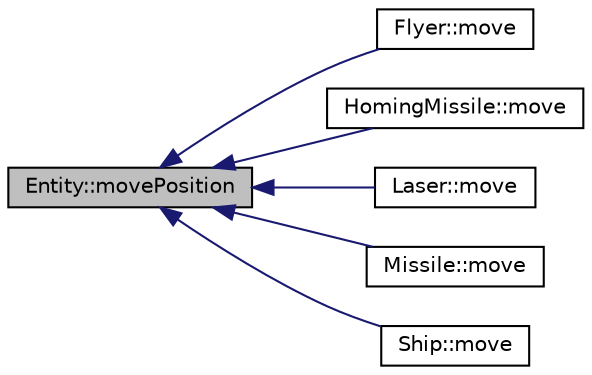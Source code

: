 digraph "Entity::movePosition"
{
  edge [fontname="Helvetica",fontsize="10",labelfontname="Helvetica",labelfontsize="10"];
  node [fontname="Helvetica",fontsize="10",shape=record];
  rankdir="LR";
  Node1 [label="Entity::movePosition",height=0.2,width=0.4,color="black", fillcolor="grey75", style="filled", fontcolor="black"];
  Node1 -> Node2 [dir="back",color="midnightblue",fontsize="10",style="solid",fontname="Helvetica"];
  Node2 [label="Flyer::move",height=0.2,width=0.4,color="black", fillcolor="white", style="filled",URL="$classFlyer.html#a789e59d09800993cadaff15489780850",tooltip="move() function inherited from MovingEntity Moves the ShootingMovingEntity as defined by the derived ..."];
  Node1 -> Node3 [dir="back",color="midnightblue",fontsize="10",style="solid",fontname="Helvetica"];
  Node3 [label="HomingMissile::move",height=0.2,width=0.4,color="black", fillcolor="white", style="filled",URL="$classHomingMissile.html#a57e02e9000ec8baf370e30423a3c930b",tooltip="move() function inherited from MovingEntity. "];
  Node1 -> Node4 [dir="back",color="midnightblue",fontsize="10",style="solid",fontname="Helvetica"];
  Node4 [label="Laser::move",height=0.2,width=0.4,color="black", fillcolor="white", style="filled",URL="$classLaser.html#adf3238de39f8538f90e193517d94353b",tooltip="move() function inherited from MovingEntity. "];
  Node1 -> Node5 [dir="back",color="midnightblue",fontsize="10",style="solid",fontname="Helvetica"];
  Node5 [label="Missile::move",height=0.2,width=0.4,color="black", fillcolor="white", style="filled",URL="$classMissile.html#ac5463127eba97dd0a171c1427b3f4b83",tooltip="move() function inherited from MovingEntity. "];
  Node1 -> Node6 [dir="back",color="midnightblue",fontsize="10",style="solid",fontname="Helvetica"];
  Node6 [label="Ship::move",height=0.2,width=0.4,color="black", fillcolor="white", style="filled",URL="$classShip.html#acf829e42a8df879a2cfa705d3527cd1a",tooltip="move() function inherited from MovingEntity Moves the ShootingMovingEntity as defined by the derived ..."];
}
